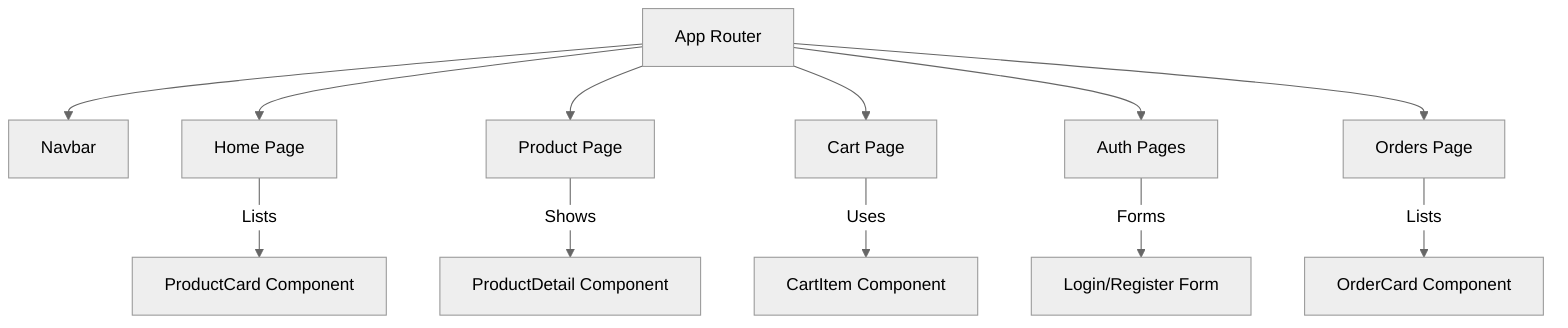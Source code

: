 %%{init: {'theme': 'neutral'}}%%
    graph TD
      A[App Router] --> B[Navbar]
      A --> C[Home Page]
      A --> D[Product Page]
      A --> E[Cart Page]
      A --> F[Auth Pages]
      A --> G[Orders Page]

      C -->|Lists| H[ProductCard Component]
      D -->|Shows| I[ProductDetail Component]
      E -->|Uses| J[CartItem Component]
      F -->|Forms| K[Login/Register Form]
      G -->|Lists| L[OrderCard Component]